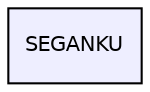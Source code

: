 digraph "SEGANKU" {
  compound=true
  node [ fontsize="10", fontname="Helvetica"];
  edge [ labelfontsize="10", labelfontname="Helvetica"];
  dir_4b6d757f976b0978fcad2b2592628b6f [shape=box, label="SEGANKU", style="filled", fillcolor="#eeeeff", pencolor="black", URL="dir_4b6d757f976b0978fcad2b2592628b6f.html"];
}
